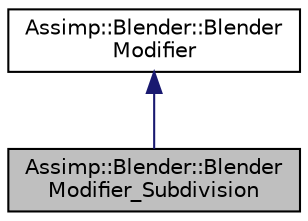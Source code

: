 digraph "Assimp::Blender::BlenderModifier_Subdivision"
{
  edge [fontname="Helvetica",fontsize="10",labelfontname="Helvetica",labelfontsize="10"];
  node [fontname="Helvetica",fontsize="10",shape=record];
  Node1 [label="Assimp::Blender::Blender\lModifier_Subdivision",height=0.2,width=0.4,color="black", fillcolor="grey75", style="filled", fontcolor="black"];
  Node2 -> Node1 [dir="back",color="midnightblue",fontsize="10",style="solid"];
  Node2 [label="Assimp::Blender::Blender\lModifier",height=0.2,width=0.4,color="black", fillcolor="white", style="filled",URL="$class_assimp_1_1_blender_1_1_blender_modifier.html"];
}
